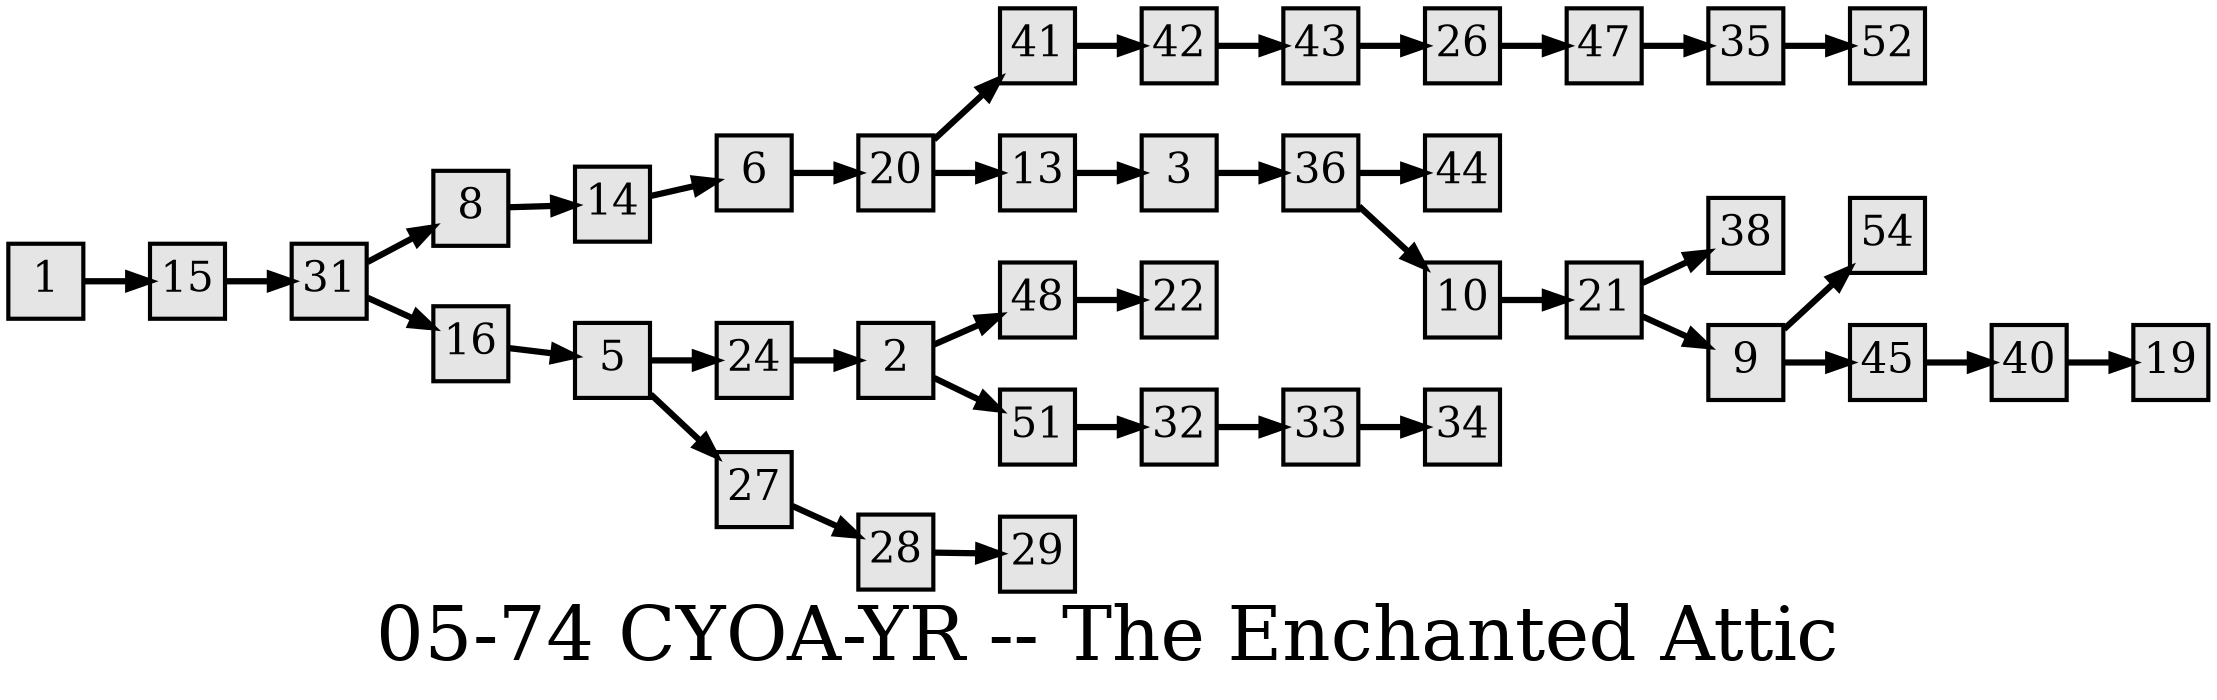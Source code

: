 digraph g{
  graph [ label="05-74 CYOA-YR -- The Enchanted Attic" rankdir=LR, ordering=out, fontsize=36, nodesep="0.35", ranksep="0.45"];
  node  [shape=rect, penwidth=2, fontsize=20, style=filled, fillcolor=grey90, margin="0,0", labelfloat=true, regular=true, fixedsize=true];
  edge  [labelfloat=true, penwidth=3, fontsize=12];

  1 -> 15;
  2 -> 48;
  2 -> 51;
  3 -> 36;
  5 -> 24;
  5 -> 27;
  6 -> 20;
  8 -> 14;
  9 -> 54;
  10 -> 21;
  13 -> 3;
  14 -> 6;
  15 -> 31;
  16 -> 5;
  20 -> 41;
  20 -> 13;
  21 -> 38;
  21 -> 9;
  24 -> 2;
  26 -> 47;
  27 -> 28;
  28 -> 29;
  9 -> 45;
  31 -> 8;
  31 -> 16;
  32 -> 33;
  33 -> 34;
  35 -> 52;
  36 -> 44;
  36 -> 10;
  40 -> 19;
  41 -> 42;
  42 -> 43;
  43 -> 26;
  45 -> 40;
  47 -> 35;
  48 -> 22;
  51 -> 32;
}

